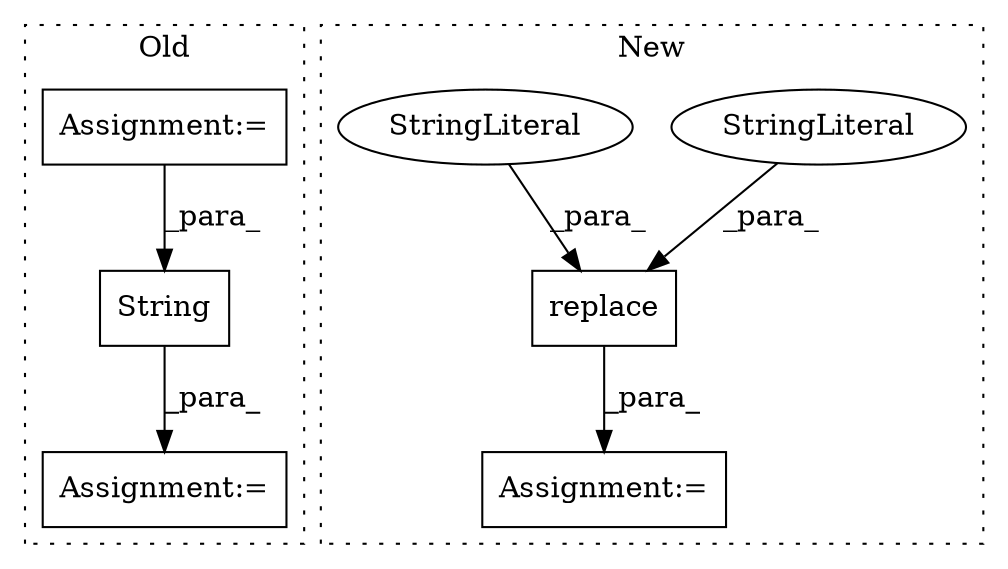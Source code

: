 digraph G {
subgraph cluster0 {
1 [label="String" a="32" s="9013,9031" l="7,1" shape="box"];
6 [label="Assignment:=" a="7" s="8984" l="4" shape="box"];
7 [label="Assignment:=" a="7" s="9012" l="1" shape="box"];
label = "Old";
style="dotted";
}
subgraph cluster1 {
2 [label="replace" a="32" s="9293,9308" l="8,1" shape="box"];
3 [label="StringLiteral" a="45" s="9306" l="2" shape="ellipse"];
4 [label="StringLiteral" a="45" s="9301" l="4" shape="ellipse"];
5 [label="Assignment:=" a="7" s="9255" l="2" shape="box"];
label = "New";
style="dotted";
}
1 -> 7 [label="_para_"];
2 -> 5 [label="_para_"];
3 -> 2 [label="_para_"];
4 -> 2 [label="_para_"];
6 -> 1 [label="_para_"];
}